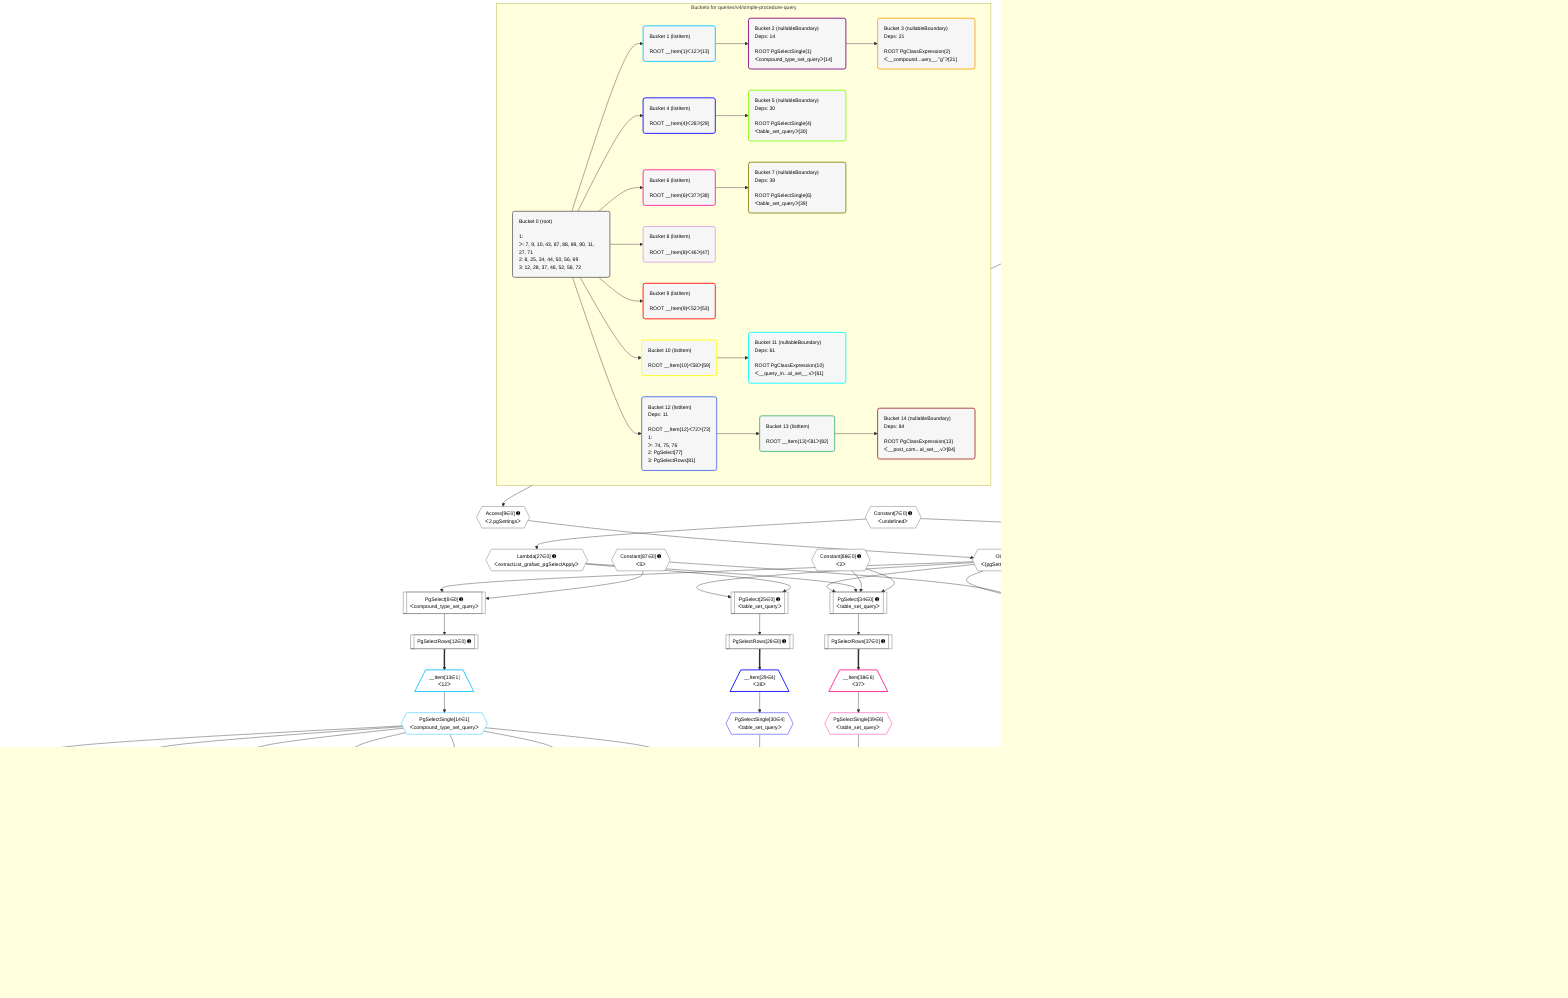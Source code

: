 %%{init: {'themeVariables': { 'fontSize': '12px'}}}%%
graph TD
    classDef path fill:#eee,stroke:#000,color:#000
    classDef plan fill:#fff,stroke-width:1px,color:#000
    classDef itemplan fill:#fff,stroke-width:2px,color:#000
    classDef unbatchedplan fill:#dff,stroke-width:1px,color:#000
    classDef sideeffectplan fill:#fcc,stroke-width:2px,color:#000
    classDef bucket fill:#f6f6f6,color:#000,stroke-width:2px,text-align:left


    %% plan dependencies
    PgSelect34[["PgSelect[34∈0] ➊<br />ᐸtable_set_queryᐳ"]]:::plan
    Object11{{"Object[11∈0] ➊<br />ᐸ{pgSettings,withPgClient}ᐳ"}}:::plan
    Lambda27{{"Lambda[27∈0] ➊<br />ᐸextractList_grafast_pgSelectApplyᐳ"}}:::plan
    Constant88{{"Constant[88∈0] ➊<br />ᐸ2ᐳ"}}:::plan
    Object11 & Lambda27 & Constant88 & Constant88 --> PgSelect34
    PgSelect44[["PgSelect[44∈0] ➊<br />ᐸint_set_queryᐳ"]]:::plan
    Constant87{{"Constant[87∈0] ➊<br />ᐸ5ᐳ"}}:::plan
    Constant43{{"Constant[43∈0] ➊<br />ᐸnullᐳ"}}:::plan
    Constant89{{"Constant[89∈0] ➊<br />ᐸ6ᐳ"}}:::plan
    Object11 & Constant87 & Constant43 & Constant89 --> PgSelect44
    PgSelect69[["PgSelect[69∈0] ➊<br />ᐸpostᐳ"]]:::plan
    Lambda71{{"Lambda[71∈0] ➊<br />ᐸextractList_grafast_pgSelectApplyᐳ"}}:::plan
    Constant90{{"Constant[90∈0] ➊<br />ᐸ1ᐳ"}}:::plan
    Object11 & Lambda71 & Constant90 --> PgSelect69
    PgSelect8[["PgSelect[8∈0] ➊<br />ᐸcompound_type_set_queryᐳ"]]:::plan
    Object11 & Constant87 --> PgSelect8
    Access9{{"Access[9∈0] ➊<br />ᐸ2.pgSettingsᐳ"}}:::plan
    Access10{{"Access[10∈0] ➊<br />ᐸ2.withPgClientᐳ"}}:::plan
    Access9 & Access10 --> Object11
    PgSelect25[["PgSelect[25∈0] ➊<br />ᐸtable_set_queryᐳ"]]:::plan
    Object11 & Lambda27 --> PgSelect25
    __Value2["__Value[2∈0] ➊<br />ᐸcontextᐳ"]:::plan
    __Value2 --> Access9
    __Value2 --> Access10
    PgSelectRows12[["PgSelectRows[12∈0] ➊"]]:::plan
    PgSelect8 --> PgSelectRows12
    Constant7{{"Constant[7∈0] ➊<br />ᐸundefinedᐳ"}}:::plan
    Constant7 --> Lambda27
    PgSelectRows28[["PgSelectRows[28∈0] ➊"]]:::plan
    PgSelect25 --> PgSelectRows28
    PgSelectRows37[["PgSelectRows[37∈0] ➊"]]:::plan
    PgSelect34 --> PgSelectRows37
    PgSelectRows46[["PgSelectRows[46∈0] ➊"]]:::plan
    PgSelect44 --> PgSelectRows46
    PgSelect50[["PgSelect[50∈0] ➊<br />ᐸstatic_big_integerᐳ"]]:::plan
    Object11 --> PgSelect50
    PgSelectRows52[["PgSelectRows[52∈0] ➊"]]:::plan
    PgSelect50 --> PgSelectRows52
    PgSelect56[["PgSelect[56∈0] ➊<br />ᐸquery_interval_setᐳ"]]:::plan
    Object11 --> PgSelect56
    PgSelectRows58[["PgSelectRows[58∈0] ➊"]]:::plan
    PgSelect56 --> PgSelectRows58
    Constant7 --> Lambda71
    PgSelectRows72[["PgSelectRows[72∈0] ➊"]]:::plan
    PgSelect69 --> PgSelectRows72
    __Value4["__Value[4∈0] ➊<br />ᐸrootValueᐳ"]:::plan
    __Item13[/"__Item[13∈1]<br />ᐸ12ᐳ"\]:::itemplan
    PgSelectRows12 ==> __Item13
    PgSelectSingle14{{"PgSelectSingle[14∈1]<br />ᐸcompound_type_set_queryᐳ"}}:::plan
    __Item13 --> PgSelectSingle14
    PgClassExpression15{{"PgClassExpression[15∈2]<br />ᐸ__compound...uery__.”a”ᐳ"}}:::plan
    PgSelectSingle14 --> PgClassExpression15
    PgClassExpression16{{"PgClassExpression[16∈2]<br />ᐸ__compound...uery__.”b”ᐳ"}}:::plan
    PgSelectSingle14 --> PgClassExpression16
    PgClassExpression17{{"PgClassExpression[17∈2]<br />ᐸ__compound...uery__.”c”ᐳ"}}:::plan
    PgSelectSingle14 --> PgClassExpression17
    PgClassExpression18{{"PgClassExpression[18∈2]<br />ᐸ__compound...uery__.”d”ᐳ"}}:::plan
    PgSelectSingle14 --> PgClassExpression18
    PgClassExpression19{{"PgClassExpression[19∈2]<br />ᐸ__compound...uery__.”e”ᐳ"}}:::plan
    PgSelectSingle14 --> PgClassExpression19
    PgClassExpression20{{"PgClassExpression[20∈2]<br />ᐸ__compound...uery__.”f”ᐳ"}}:::plan
    PgSelectSingle14 --> PgClassExpression20
    PgClassExpression21{{"PgClassExpression[21∈2]<br />ᐸ__compound...uery__.”g”ᐳ"}}:::plan
    PgSelectSingle14 --> PgClassExpression21
    __Item29[/"__Item[29∈4]<br />ᐸ28ᐳ"\]:::itemplan
    PgSelectRows28 ==> __Item29
    PgSelectSingle30{{"PgSelectSingle[30∈4]<br />ᐸtable_set_queryᐳ"}}:::plan
    __Item29 --> PgSelectSingle30
    PgClassExpression31{{"PgClassExpression[31∈5]<br />ᐸ__table_se...full_name”ᐳ"}}:::plan
    PgSelectSingle30 --> PgClassExpression31
    __Item38[/"__Item[38∈6]<br />ᐸ37ᐳ"\]:::itemplan
    PgSelectRows37 ==> __Item38
    PgSelectSingle39{{"PgSelectSingle[39∈6]<br />ᐸtable_set_queryᐳ"}}:::plan
    __Item38 --> PgSelectSingle39
    PgClassExpression40{{"PgClassExpression[40∈7]<br />ᐸ__table_se...full_name”ᐳ"}}:::plan
    PgSelectSingle39 --> PgClassExpression40
    __Item47[/"__Item[47∈8]<br />ᐸ46ᐳ"\]:::itemplan
    PgSelectRows46 ==> __Item47
    PgSelectSingle48{{"PgSelectSingle[48∈8]<br />ᐸint_set_queryᐳ"}}:::plan
    __Item47 --> PgSelectSingle48
    PgClassExpression49{{"PgClassExpression[49∈8]<br />ᐸ__int_set_query__.vᐳ"}}:::plan
    PgSelectSingle48 --> PgClassExpression49
    __Item53[/"__Item[53∈9]<br />ᐸ52ᐳ"\]:::itemplan
    PgSelectRows52 ==> __Item53
    PgSelectSingle54{{"PgSelectSingle[54∈9]<br />ᐸstatic_big_integerᐳ"}}:::plan
    __Item53 --> PgSelectSingle54
    PgClassExpression55{{"PgClassExpression[55∈9]<br />ᐸ__static_b...nteger__.vᐳ"}}:::plan
    PgSelectSingle54 --> PgClassExpression55
    __Item59[/"__Item[59∈10]<br />ᐸ58ᐳ"\]:::itemplan
    PgSelectRows58 ==> __Item59
    PgSelectSingle60{{"PgSelectSingle[60∈10]<br />ᐸquery_interval_setᐳ"}}:::plan
    __Item59 --> PgSelectSingle60
    PgClassExpression61{{"PgClassExpression[61∈10]<br />ᐸ__query_in...al_set__.vᐳ"}}:::plan
    PgSelectSingle60 --> PgClassExpression61
    PgSelect77[["PgSelect[77∈12]<br />ᐸpost_computed_interval_setᐳ"]]:::plan
    PgClassExpression76{{"PgClassExpression[76∈12]<br />ᐸ__post__ᐳ"}}:::plan
    Object11 & PgClassExpression76 --> PgSelect77
    __Item73[/"__Item[73∈12]<br />ᐸ72ᐳ"\]:::itemplan
    PgSelectRows72 ==> __Item73
    PgSelectSingle74{{"PgSelectSingle[74∈12]<br />ᐸpostᐳ"}}:::plan
    __Item73 --> PgSelectSingle74
    PgClassExpression75{{"PgClassExpression[75∈12]<br />ᐸ__post__.”id”ᐳ"}}:::plan
    PgSelectSingle74 --> PgClassExpression75
    PgSelectSingle74 --> PgClassExpression76
    PgSelectRows81[["PgSelectRows[81∈12]"]]:::plan
    PgSelect77 --> PgSelectRows81
    __Item82[/"__Item[82∈13]<br />ᐸ81ᐳ"\]:::itemplan
    PgSelectRows81 ==> __Item82
    PgSelectSingle83{{"PgSelectSingle[83∈13]<br />ᐸpost_computed_interval_setᐳ"}}:::plan
    __Item82 --> PgSelectSingle83
    PgClassExpression84{{"PgClassExpression[84∈13]<br />ᐸ__post_com...al_set__.vᐳ"}}:::plan
    PgSelectSingle83 --> PgClassExpression84

    %% define steps

    subgraph "Buckets for queries/v4/simple-procedure-query"
    Bucket0("Bucket 0 (root)<br /><br />1: <br />ᐳ: 7, 9, 10, 43, 87, 88, 89, 90, 11, 27, 71<br />2: 8, 25, 34, 44, 50, 56, 69<br />3: 12, 28, 37, 46, 52, 58, 72"):::bucket
    classDef bucket0 stroke:#696969
    class Bucket0,__Value2,__Value4,Constant7,PgSelect8,Access9,Access10,Object11,PgSelectRows12,PgSelect25,Lambda27,PgSelectRows28,PgSelect34,PgSelectRows37,Constant43,PgSelect44,PgSelectRows46,PgSelect50,PgSelectRows52,PgSelect56,PgSelectRows58,PgSelect69,Lambda71,PgSelectRows72,Constant87,Constant88,Constant89,Constant90 bucket0
    Bucket1("Bucket 1 (listItem)<br /><br />ROOT __Item{1}ᐸ12ᐳ[13]"):::bucket
    classDef bucket1 stroke:#00bfff
    class Bucket1,__Item13,PgSelectSingle14 bucket1
    Bucket2("Bucket 2 (nullableBoundary)<br />Deps: 14<br /><br />ROOT PgSelectSingle{1}ᐸcompound_type_set_queryᐳ[14]"):::bucket
    classDef bucket2 stroke:#7f007f
    class Bucket2,PgClassExpression15,PgClassExpression16,PgClassExpression17,PgClassExpression18,PgClassExpression19,PgClassExpression20,PgClassExpression21 bucket2
    Bucket3("Bucket 3 (nullableBoundary)<br />Deps: 21<br /><br />ROOT PgClassExpression{2}ᐸ__compound...uery__.”g”ᐳ[21]"):::bucket
    classDef bucket3 stroke:#ffa500
    class Bucket3 bucket3
    Bucket4("Bucket 4 (listItem)<br /><br />ROOT __Item{4}ᐸ28ᐳ[29]"):::bucket
    classDef bucket4 stroke:#0000ff
    class Bucket4,__Item29,PgSelectSingle30 bucket4
    Bucket5("Bucket 5 (nullableBoundary)<br />Deps: 30<br /><br />ROOT PgSelectSingle{4}ᐸtable_set_queryᐳ[30]"):::bucket
    classDef bucket5 stroke:#7fff00
    class Bucket5,PgClassExpression31 bucket5
    Bucket6("Bucket 6 (listItem)<br /><br />ROOT __Item{6}ᐸ37ᐳ[38]"):::bucket
    classDef bucket6 stroke:#ff1493
    class Bucket6,__Item38,PgSelectSingle39 bucket6
    Bucket7("Bucket 7 (nullableBoundary)<br />Deps: 39<br /><br />ROOT PgSelectSingle{6}ᐸtable_set_queryᐳ[39]"):::bucket
    classDef bucket7 stroke:#808000
    class Bucket7,PgClassExpression40 bucket7
    Bucket8("Bucket 8 (listItem)<br /><br />ROOT __Item{8}ᐸ46ᐳ[47]"):::bucket
    classDef bucket8 stroke:#dda0dd
    class Bucket8,__Item47,PgSelectSingle48,PgClassExpression49 bucket8
    Bucket9("Bucket 9 (listItem)<br /><br />ROOT __Item{9}ᐸ52ᐳ[53]"):::bucket
    classDef bucket9 stroke:#ff0000
    class Bucket9,__Item53,PgSelectSingle54,PgClassExpression55 bucket9
    Bucket10("Bucket 10 (listItem)<br /><br />ROOT __Item{10}ᐸ58ᐳ[59]"):::bucket
    classDef bucket10 stroke:#ffff00
    class Bucket10,__Item59,PgSelectSingle60,PgClassExpression61 bucket10
    Bucket11("Bucket 11 (nullableBoundary)<br />Deps: 61<br /><br />ROOT PgClassExpression{10}ᐸ__query_in...al_set__.vᐳ[61]"):::bucket
    classDef bucket11 stroke:#00ffff
    class Bucket11 bucket11
    Bucket12("Bucket 12 (listItem)<br />Deps: 11<br /><br />ROOT __Item{12}ᐸ72ᐳ[73]<br />1: <br />ᐳ: 74, 75, 76<br />2: PgSelect[77]<br />3: PgSelectRows[81]"):::bucket
    classDef bucket12 stroke:#4169e1
    class Bucket12,__Item73,PgSelectSingle74,PgClassExpression75,PgClassExpression76,PgSelect77,PgSelectRows81 bucket12
    Bucket13("Bucket 13 (listItem)<br /><br />ROOT __Item{13}ᐸ81ᐳ[82]"):::bucket
    classDef bucket13 stroke:#3cb371
    class Bucket13,__Item82,PgSelectSingle83,PgClassExpression84 bucket13
    Bucket14("Bucket 14 (nullableBoundary)<br />Deps: 84<br /><br />ROOT PgClassExpression{13}ᐸ__post_com...al_set__.vᐳ[84]"):::bucket
    classDef bucket14 stroke:#a52a2a
    class Bucket14 bucket14
    Bucket0 --> Bucket1 & Bucket4 & Bucket6 & Bucket8 & Bucket9 & Bucket10 & Bucket12
    Bucket1 --> Bucket2
    Bucket2 --> Bucket3
    Bucket4 --> Bucket5
    Bucket6 --> Bucket7
    Bucket10 --> Bucket11
    Bucket12 --> Bucket13
    Bucket13 --> Bucket14
    end